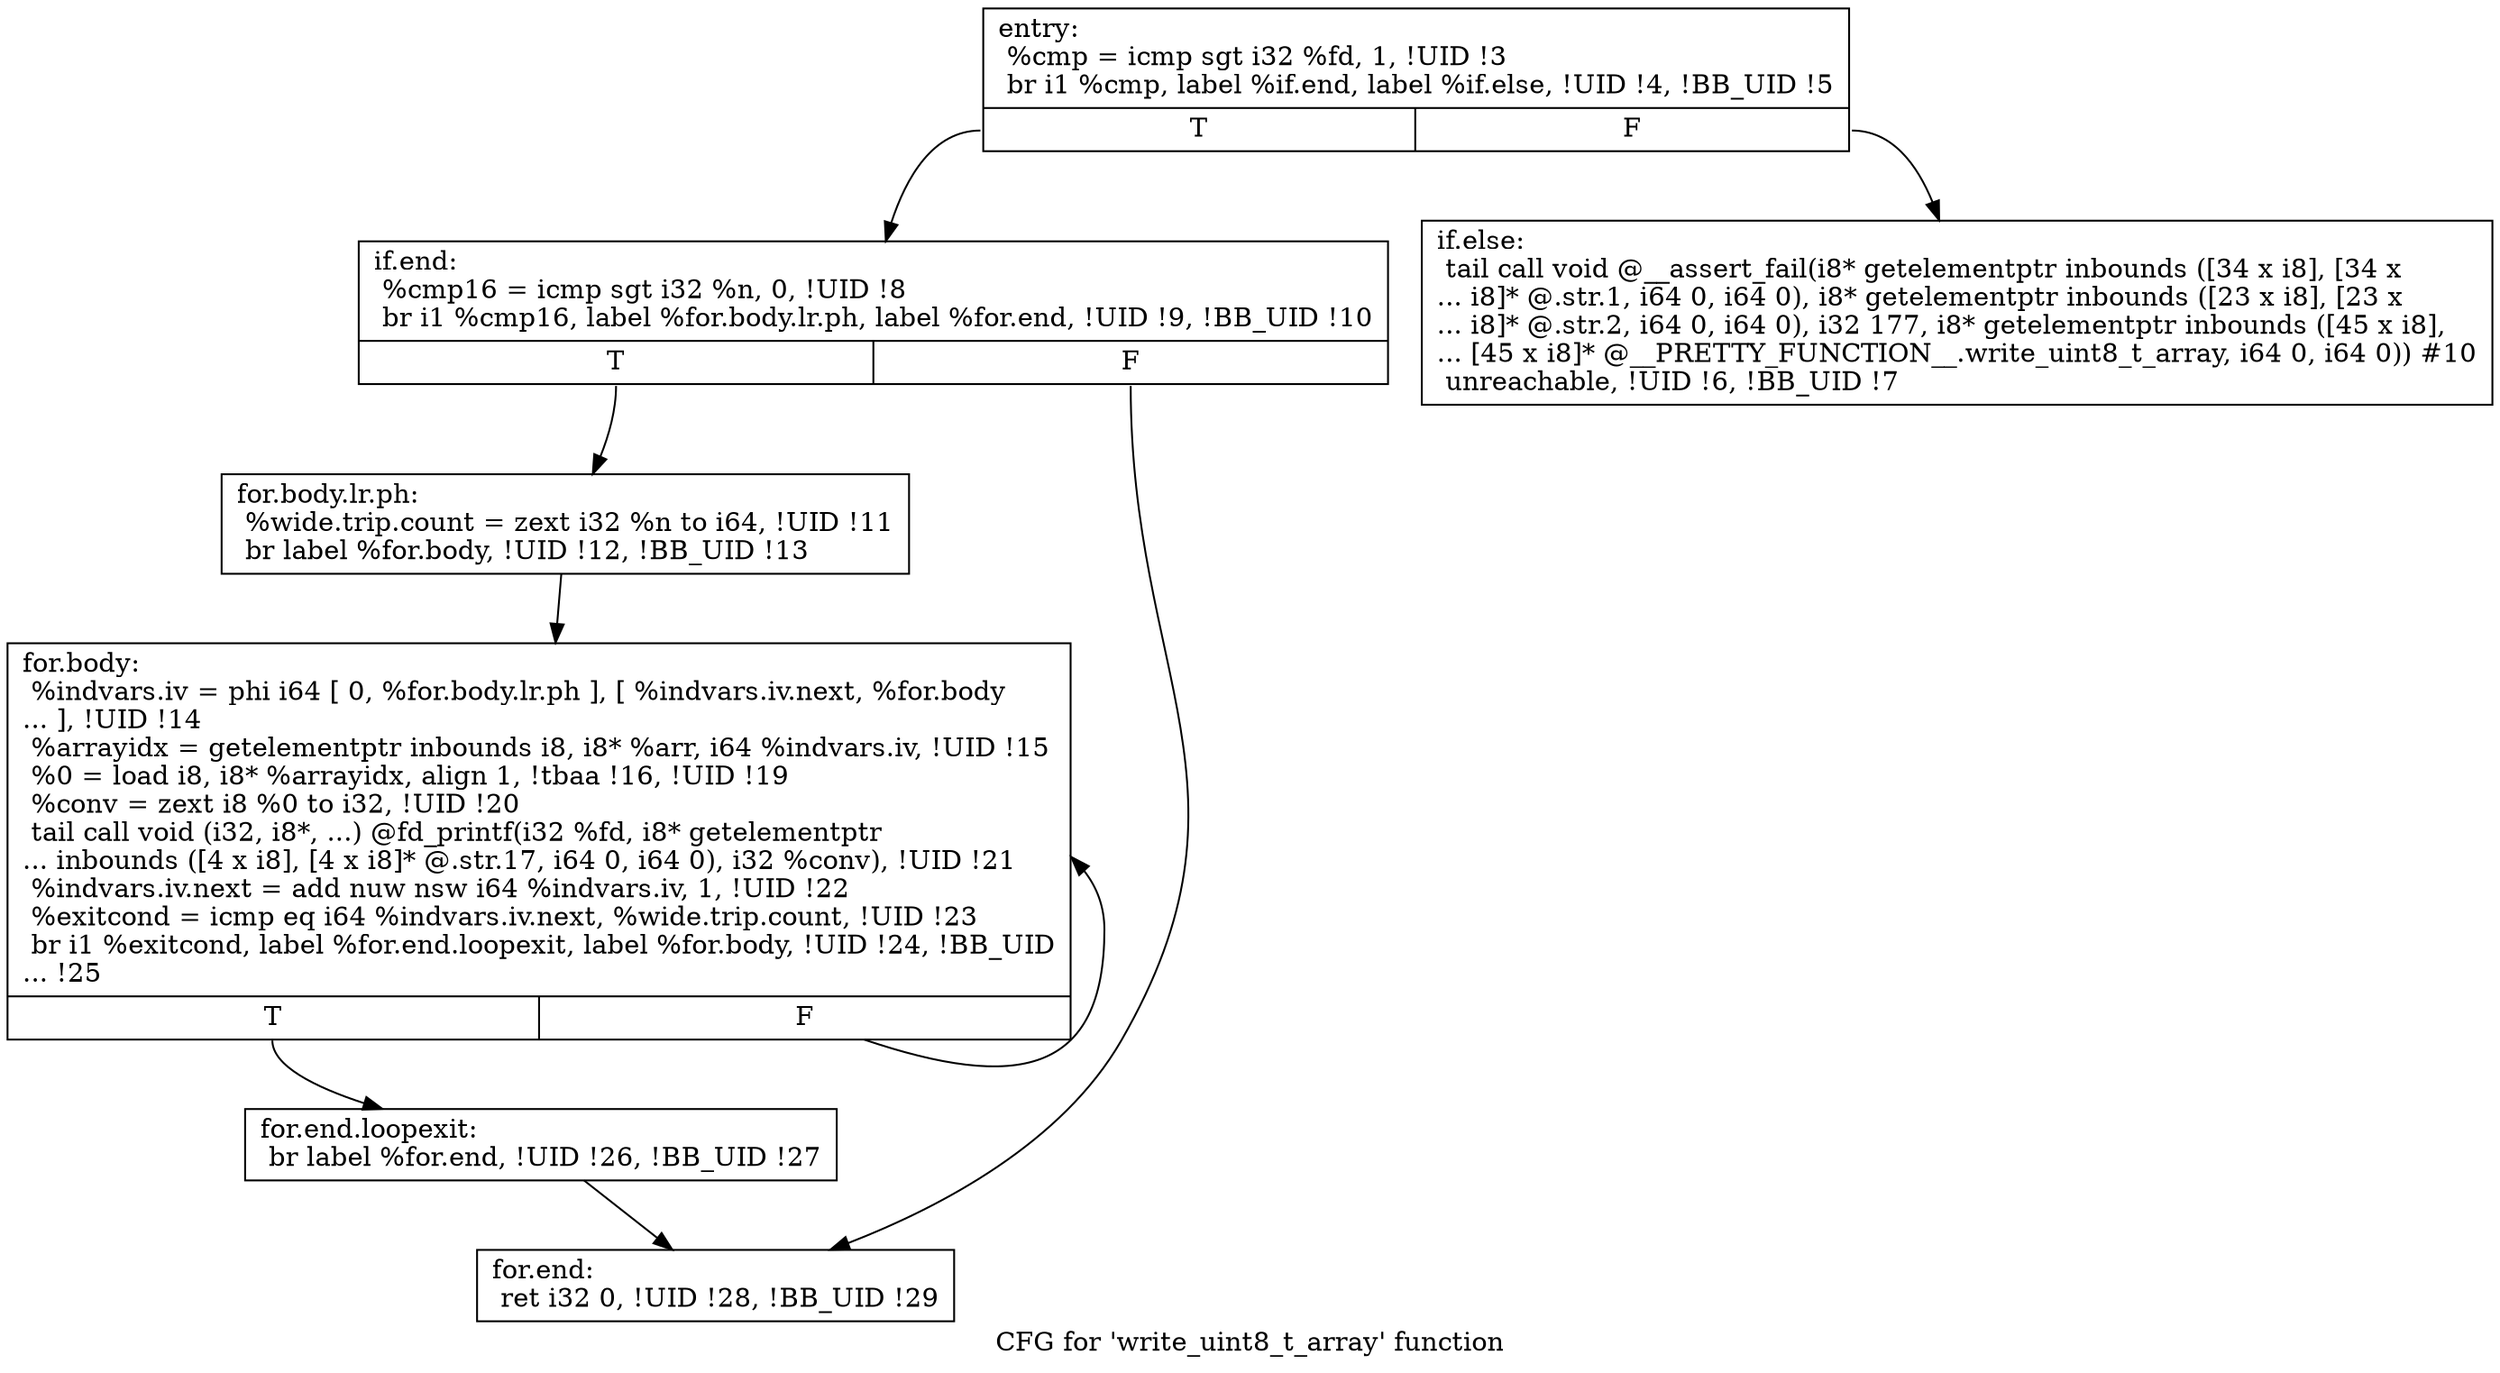 digraph "CFG for 'write_uint8_t_array' function" {
	label="CFG for 'write_uint8_t_array' function";

	Node0x55f0144c2980 [shape=record,label="{entry:\l  %cmp = icmp sgt i32 %fd, 1, !UID !3\l  br i1 %cmp, label %if.end, label %if.else, !UID !4, !BB_UID !5\l|{<s0>T|<s1>F}}"];
	Node0x55f0144c2980:s0 -> Node0x55f0144a17d0;
	Node0x55f0144c2980:s1 -> Node0x55f0144a1780;
	Node0x55f0144a1780 [shape=record,label="{if.else:                                          \l  tail call void @__assert_fail(i8* getelementptr inbounds ([34 x i8], [34 x\l... i8]* @.str.1, i64 0, i64 0), i8* getelementptr inbounds ([23 x i8], [23 x\l... i8]* @.str.2, i64 0, i64 0), i32 177, i8* getelementptr inbounds ([45 x i8],\l... [45 x i8]* @__PRETTY_FUNCTION__.write_uint8_t_array, i64 0, i64 0)) #10\l  unreachable, !UID !6, !BB_UID !7\l}"];
	Node0x55f0144a17d0 [shape=record,label="{if.end:                                           \l  %cmp16 = icmp sgt i32 %n, 0, !UID !8\l  br i1 %cmp16, label %for.body.lr.ph, label %for.end, !UID !9, !BB_UID !10\l|{<s0>T|<s1>F}}"];
	Node0x55f0144a17d0:s0 -> Node0x55f0144a1820;
	Node0x55f0144a17d0:s1 -> Node0x55f0144a1910;
	Node0x55f0144a1820 [shape=record,label="{for.body.lr.ph:                                   \l  %wide.trip.count = zext i32 %n to i64, !UID !11\l  br label %for.body, !UID !12, !BB_UID !13\l}"];
	Node0x55f0144a1820 -> Node0x55f0144a1870;
	Node0x55f0144a1870 [shape=record,label="{for.body:                                         \l  %indvars.iv = phi i64 [ 0, %for.body.lr.ph ], [ %indvars.iv.next, %for.body\l... ], !UID !14\l  %arrayidx = getelementptr inbounds i8, i8* %arr, i64 %indvars.iv, !UID !15\l  %0 = load i8, i8* %arrayidx, align 1, !tbaa !16, !UID !19\l  %conv = zext i8 %0 to i32, !UID !20\l  tail call void (i32, i8*, ...) @fd_printf(i32 %fd, i8* getelementptr\l... inbounds ([4 x i8], [4 x i8]* @.str.17, i64 0, i64 0), i32 %conv), !UID !21\l  %indvars.iv.next = add nuw nsw i64 %indvars.iv, 1, !UID !22\l  %exitcond = icmp eq i64 %indvars.iv.next, %wide.trip.count, !UID !23\l  br i1 %exitcond, label %for.end.loopexit, label %for.body, !UID !24, !BB_UID\l... !25\l|{<s0>T|<s1>F}}"];
	Node0x55f0144a1870:s0 -> Node0x55f0144a18c0;
	Node0x55f0144a1870:s1 -> Node0x55f0144a1870;
	Node0x55f0144a18c0 [shape=record,label="{for.end.loopexit:                                 \l  br label %for.end, !UID !26, !BB_UID !27\l}"];
	Node0x55f0144a18c0 -> Node0x55f0144a1910;
	Node0x55f0144a1910 [shape=record,label="{for.end:                                          \l  ret i32 0, !UID !28, !BB_UID !29\l}"];
}
